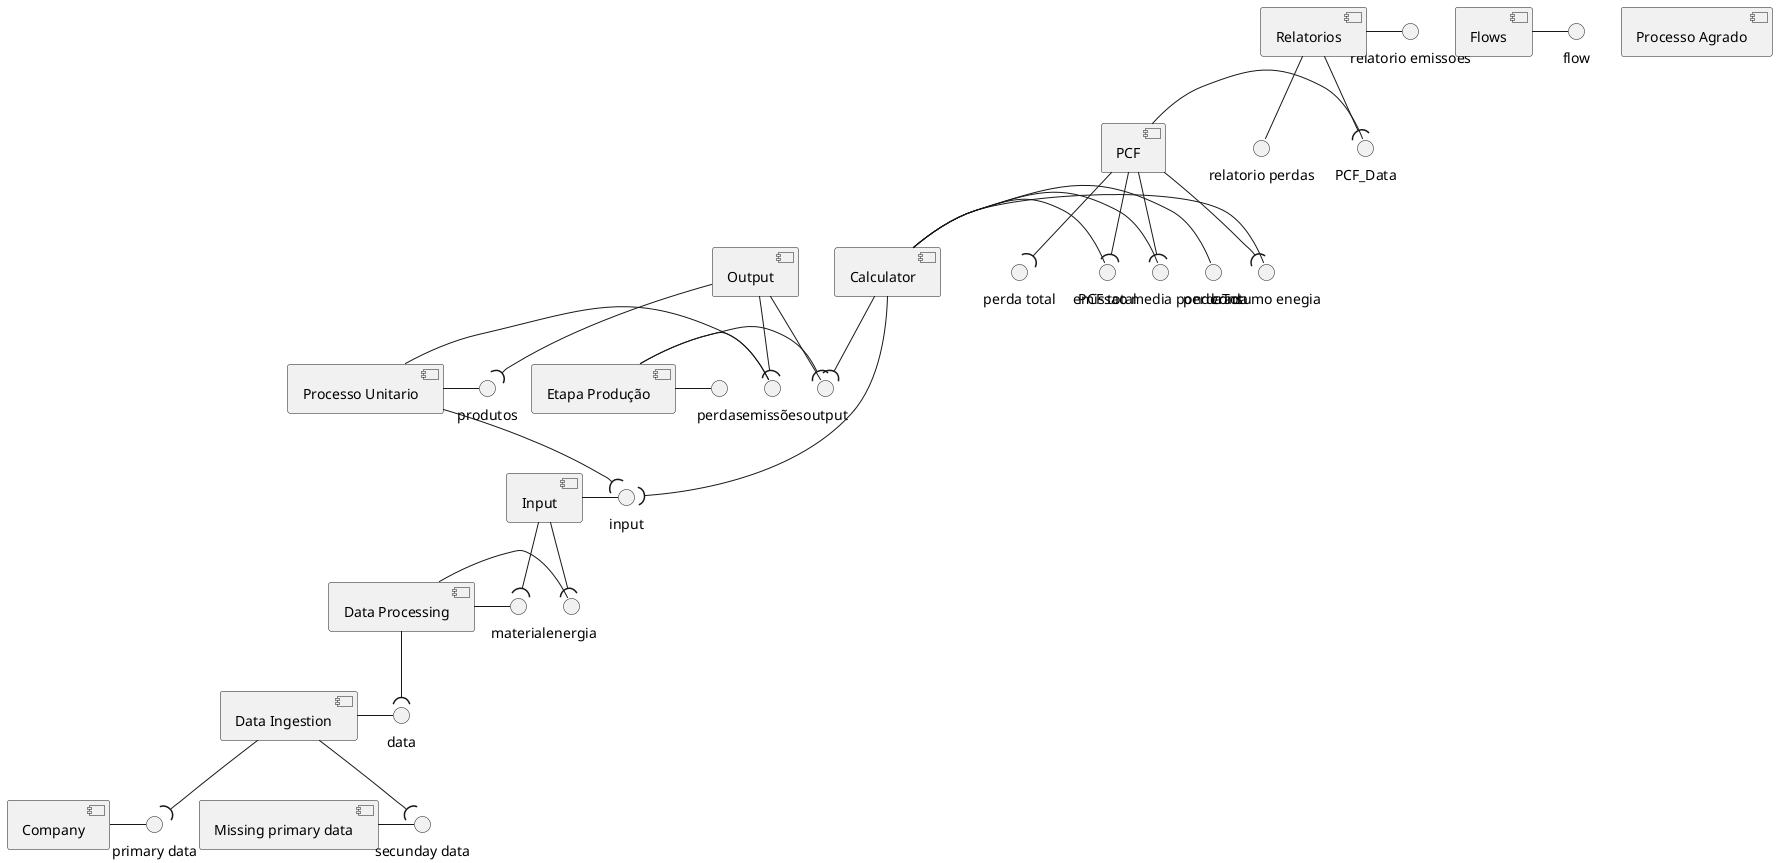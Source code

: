 @startuml aquitetura
/'Necessito encaixar os flows em algum ladao'/

interface "data" as data
/'Estes primary data tanto são dados de componenetes
como dados de energia ou água'/
interface "primary data" as prim_data
interface "secunday data" as sec_data

/'Se calhar trocar input por fluxo, porque é um fluxo de 
entrada e não input'/
interface "input" as input
interface "output" as output

interface "produtos" as produto
interface "emissões" as emissoes

interface "consumo enegia" as consumo_ener
interface "perda total" as perda_tot
interface "emissao media ponderada" as emiss_med_ponde
interface "PCF total" as pcf_tot

interface "material" as material
interface "energia" as energia

interface "perdas" as perdas

/'
O data Ingestion e o que lê os ficheiros CSV

Ver se o retorno do Data Ingestion está correto, ou
outro nome.
'/
[Company] as company
company - prim_data

[Missing primary data] as miss_prim
miss_prim - sec_data

[Data Ingestion] as data_ingestion
data_ingestion - data

data_ingestion --( prim_data
data_ingestion --( sec_data

[Data Processing] as data_processing
data_processing - material
data_processing - energia
data_processing --( data

[Input] as input_comp
input_comp --( energia
input_comp --( material
input_comp - input

[Processo Unitario] as processo_unitario
processo_unitario - produto 
processo_unitario - emissoes
processo_unitario --( input

[Processo Agrado] as processo_agregado 


[Output] as output_comp
output_comp -- output
output_comp --( produto
output_comp --( emissoes
 

[Calculator] as calculator
calculator --( output
calculator --( input

calculator - perdaTot
calculator - consumo_ener
calculator - emiss_med_ponde
calculator - pcf_tot


[PCF] as PCF
PCF - PCF_Data
PCF --( perda_tot
PCF --( consumo_ener
PCF --( emiss_med_ponde
PCF --( pcf_tot

/'
Tipos de relatorios
'/
interface "relatorio emissoes" as rel_emissoes /'Este mostra todos as etapas de produção que poluiram'/
interface "relatorio perdas" as rel_perdas /'Mostra todas as perdas obtidas na produção do produto'/
[Relatorios] as relatorio
relatorio --( PCF_Data
relatorio - rel_emissoes
relatorio -- rel_perdas
/'
O output neste caso representa um processo unitario
'/
[Etapa Produção] as etapa
etapa -( output
etapa - perdas
etapa - emissoes
/'
Componentes que tenho duvidas ou tenho a certeza que devem existir mas ainda não encontrei onde colocar
'/

[Flows] as flows
flows - flow

/'Ligações que não sei se são necessárias ou se deviam existir sequer'/

 


@enduml